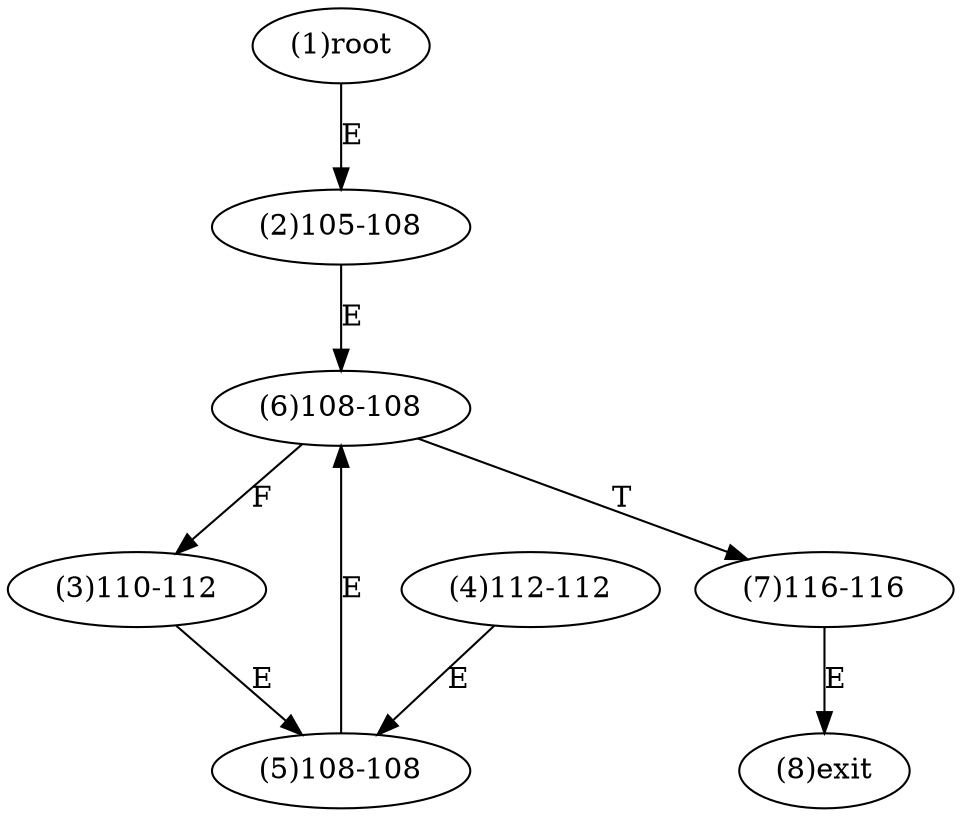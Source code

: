 digraph "" { 
1[ label="(1)root"];
2[ label="(2)105-108"];
3[ label="(3)110-112"];
4[ label="(4)112-112"];
5[ label="(5)108-108"];
6[ label="(6)108-108"];
7[ label="(7)116-116"];
8[ label="(8)exit"];
1->2[ label="E"];
2->6[ label="E"];
3->5[ label="E"];
4->5[ label="E"];
5->6[ label="E"];
6->3[ label="F"];
6->7[ label="T"];
7->8[ label="E"];
}